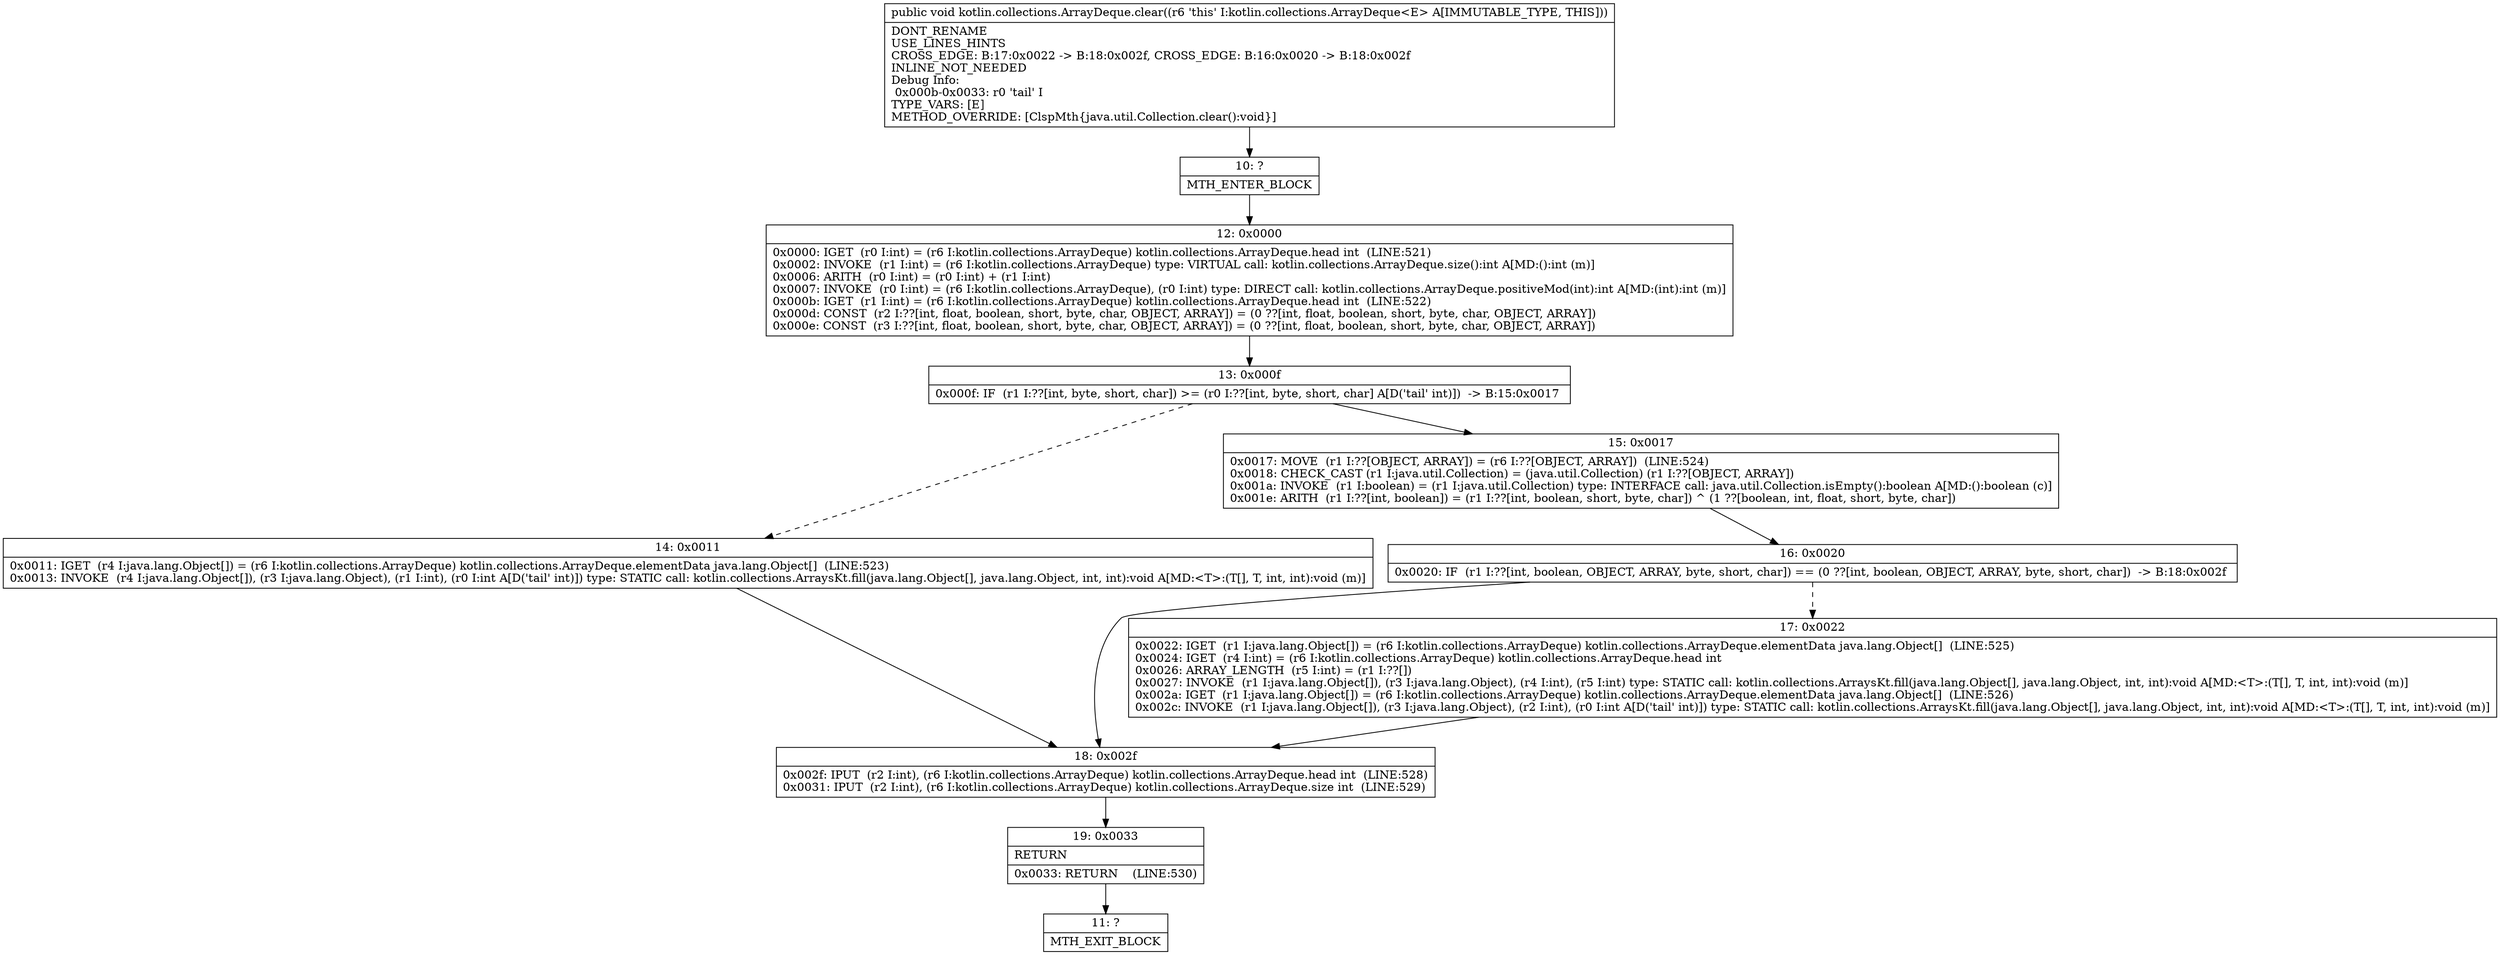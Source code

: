 digraph "CFG forkotlin.collections.ArrayDeque.clear()V" {
Node_10 [shape=record,label="{10\:\ ?|MTH_ENTER_BLOCK\l}"];
Node_12 [shape=record,label="{12\:\ 0x0000|0x0000: IGET  (r0 I:int) = (r6 I:kotlin.collections.ArrayDeque) kotlin.collections.ArrayDeque.head int  (LINE:521)\l0x0002: INVOKE  (r1 I:int) = (r6 I:kotlin.collections.ArrayDeque) type: VIRTUAL call: kotlin.collections.ArrayDeque.size():int A[MD:():int (m)]\l0x0006: ARITH  (r0 I:int) = (r0 I:int) + (r1 I:int) \l0x0007: INVOKE  (r0 I:int) = (r6 I:kotlin.collections.ArrayDeque), (r0 I:int) type: DIRECT call: kotlin.collections.ArrayDeque.positiveMod(int):int A[MD:(int):int (m)]\l0x000b: IGET  (r1 I:int) = (r6 I:kotlin.collections.ArrayDeque) kotlin.collections.ArrayDeque.head int  (LINE:522)\l0x000d: CONST  (r2 I:??[int, float, boolean, short, byte, char, OBJECT, ARRAY]) = (0 ??[int, float, boolean, short, byte, char, OBJECT, ARRAY]) \l0x000e: CONST  (r3 I:??[int, float, boolean, short, byte, char, OBJECT, ARRAY]) = (0 ??[int, float, boolean, short, byte, char, OBJECT, ARRAY]) \l}"];
Node_13 [shape=record,label="{13\:\ 0x000f|0x000f: IF  (r1 I:??[int, byte, short, char]) \>= (r0 I:??[int, byte, short, char] A[D('tail' int)])  \-\> B:15:0x0017 \l}"];
Node_14 [shape=record,label="{14\:\ 0x0011|0x0011: IGET  (r4 I:java.lang.Object[]) = (r6 I:kotlin.collections.ArrayDeque) kotlin.collections.ArrayDeque.elementData java.lang.Object[]  (LINE:523)\l0x0013: INVOKE  (r4 I:java.lang.Object[]), (r3 I:java.lang.Object), (r1 I:int), (r0 I:int A[D('tail' int)]) type: STATIC call: kotlin.collections.ArraysKt.fill(java.lang.Object[], java.lang.Object, int, int):void A[MD:\<T\>:(T[], T, int, int):void (m)]\l}"];
Node_18 [shape=record,label="{18\:\ 0x002f|0x002f: IPUT  (r2 I:int), (r6 I:kotlin.collections.ArrayDeque) kotlin.collections.ArrayDeque.head int  (LINE:528)\l0x0031: IPUT  (r2 I:int), (r6 I:kotlin.collections.ArrayDeque) kotlin.collections.ArrayDeque.size int  (LINE:529)\l}"];
Node_19 [shape=record,label="{19\:\ 0x0033|RETURN\l|0x0033: RETURN    (LINE:530)\l}"];
Node_11 [shape=record,label="{11\:\ ?|MTH_EXIT_BLOCK\l}"];
Node_15 [shape=record,label="{15\:\ 0x0017|0x0017: MOVE  (r1 I:??[OBJECT, ARRAY]) = (r6 I:??[OBJECT, ARRAY])  (LINE:524)\l0x0018: CHECK_CAST (r1 I:java.util.Collection) = (java.util.Collection) (r1 I:??[OBJECT, ARRAY]) \l0x001a: INVOKE  (r1 I:boolean) = (r1 I:java.util.Collection) type: INTERFACE call: java.util.Collection.isEmpty():boolean A[MD:():boolean (c)]\l0x001e: ARITH  (r1 I:??[int, boolean]) = (r1 I:??[int, boolean, short, byte, char]) ^ (1 ??[boolean, int, float, short, byte, char]) \l}"];
Node_16 [shape=record,label="{16\:\ 0x0020|0x0020: IF  (r1 I:??[int, boolean, OBJECT, ARRAY, byte, short, char]) == (0 ??[int, boolean, OBJECT, ARRAY, byte, short, char])  \-\> B:18:0x002f \l}"];
Node_17 [shape=record,label="{17\:\ 0x0022|0x0022: IGET  (r1 I:java.lang.Object[]) = (r6 I:kotlin.collections.ArrayDeque) kotlin.collections.ArrayDeque.elementData java.lang.Object[]  (LINE:525)\l0x0024: IGET  (r4 I:int) = (r6 I:kotlin.collections.ArrayDeque) kotlin.collections.ArrayDeque.head int \l0x0026: ARRAY_LENGTH  (r5 I:int) = (r1 I:??[]) \l0x0027: INVOKE  (r1 I:java.lang.Object[]), (r3 I:java.lang.Object), (r4 I:int), (r5 I:int) type: STATIC call: kotlin.collections.ArraysKt.fill(java.lang.Object[], java.lang.Object, int, int):void A[MD:\<T\>:(T[], T, int, int):void (m)]\l0x002a: IGET  (r1 I:java.lang.Object[]) = (r6 I:kotlin.collections.ArrayDeque) kotlin.collections.ArrayDeque.elementData java.lang.Object[]  (LINE:526)\l0x002c: INVOKE  (r1 I:java.lang.Object[]), (r3 I:java.lang.Object), (r2 I:int), (r0 I:int A[D('tail' int)]) type: STATIC call: kotlin.collections.ArraysKt.fill(java.lang.Object[], java.lang.Object, int, int):void A[MD:\<T\>:(T[], T, int, int):void (m)]\l}"];
MethodNode[shape=record,label="{public void kotlin.collections.ArrayDeque.clear((r6 'this' I:kotlin.collections.ArrayDeque\<E\> A[IMMUTABLE_TYPE, THIS]))  | DONT_RENAME\lUSE_LINES_HINTS\lCROSS_EDGE: B:17:0x0022 \-\> B:18:0x002f, CROSS_EDGE: B:16:0x0020 \-\> B:18:0x002f\lINLINE_NOT_NEEDED\lDebug Info:\l  0x000b\-0x0033: r0 'tail' I\lTYPE_VARS: [E]\lMETHOD_OVERRIDE: [ClspMth\{java.util.Collection.clear():void\}]\l}"];
MethodNode -> Node_10;Node_10 -> Node_12;
Node_12 -> Node_13;
Node_13 -> Node_14[style=dashed];
Node_13 -> Node_15;
Node_14 -> Node_18;
Node_18 -> Node_19;
Node_19 -> Node_11;
Node_15 -> Node_16;
Node_16 -> Node_17[style=dashed];
Node_16 -> Node_18;
Node_17 -> Node_18;
}

